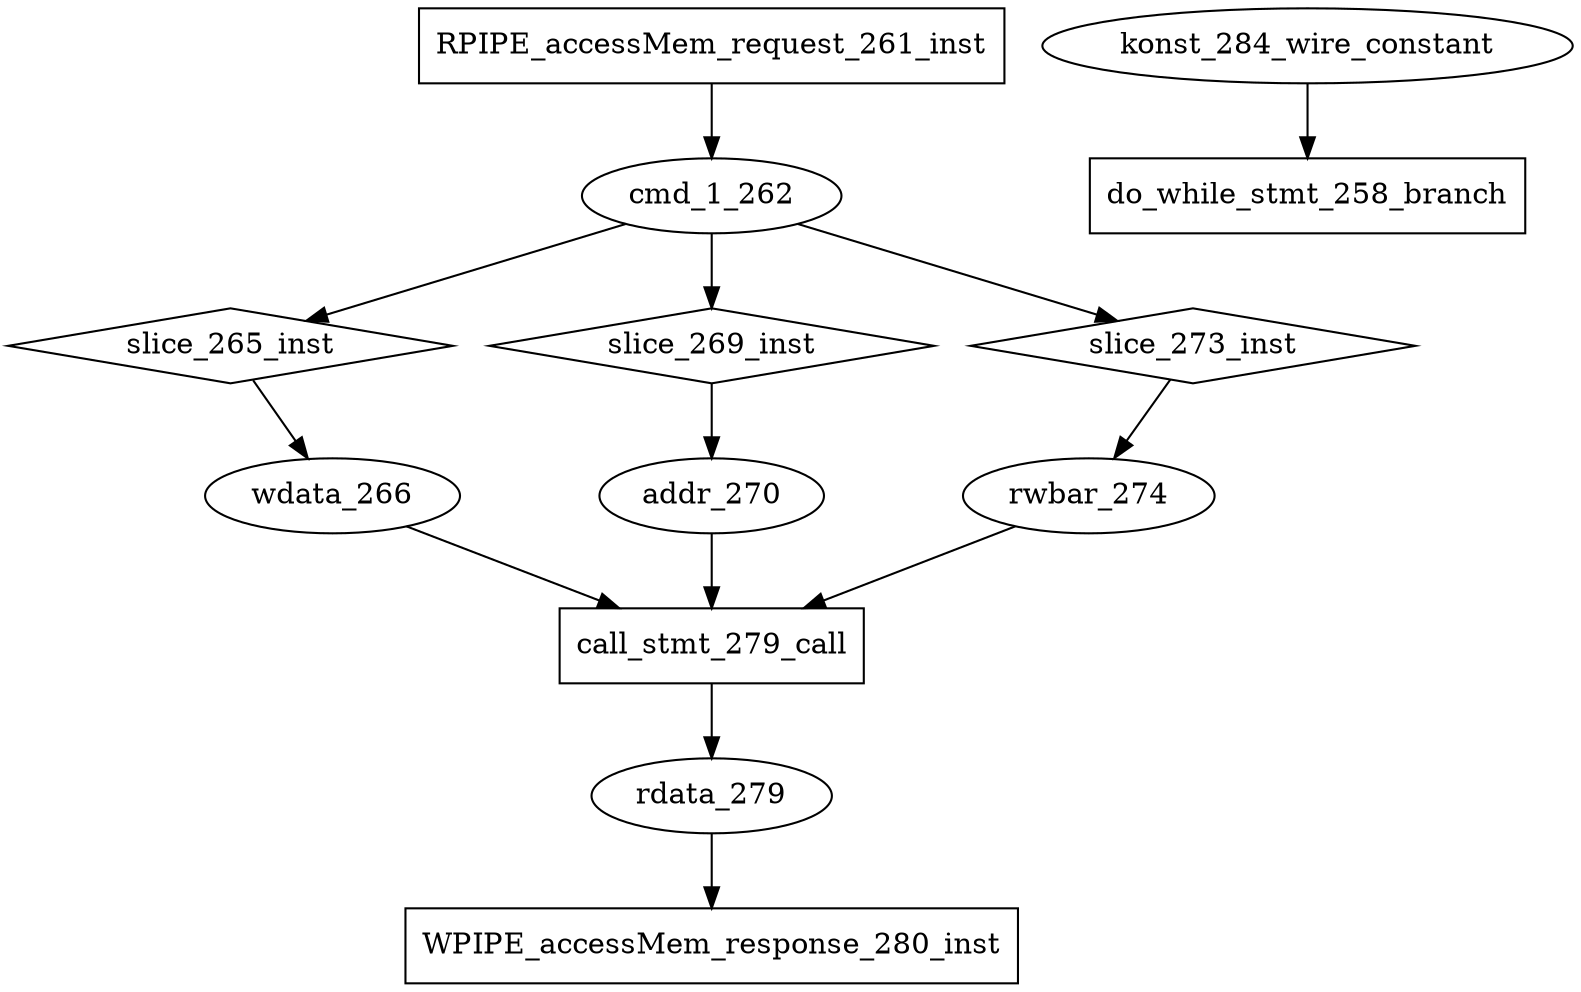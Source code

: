 digraph data_path {
  addr_270 [shape=ellipse];
  cmd_1_262 [shape=ellipse];
  konst_284_wire_constant [shape=ellipse];
  rdata_279 [shape=ellipse];
  rwbar_274 [shape=ellipse];
  wdata_266 [shape=ellipse];
  RPIPE_accessMem_request_261_inst [shape=rectangle];
RPIPE_accessMem_request_261_inst -> cmd_1_262;
  WPIPE_accessMem_response_280_inst [shape=rectangle];
rdata_279  -> WPIPE_accessMem_response_280_inst;
  call_stmt_279_call [shape=rectangle];
rwbar_274  -> call_stmt_279_call;
addr_270  -> call_stmt_279_call;
wdata_266  -> call_stmt_279_call;
call_stmt_279_call -> rdata_279;
  do_while_stmt_258_branch [shape=rectangle];
konst_284_wire_constant  -> do_while_stmt_258_branch;
  slice_265_inst [shape=diamond];
cmd_1_262  -> slice_265_inst;
slice_265_inst -> wdata_266;
  slice_269_inst [shape=diamond];
cmd_1_262  -> slice_269_inst;
slice_269_inst -> addr_270;
  slice_273_inst [shape=diamond];
cmd_1_262  -> slice_273_inst;
slice_273_inst -> rwbar_274;
}

